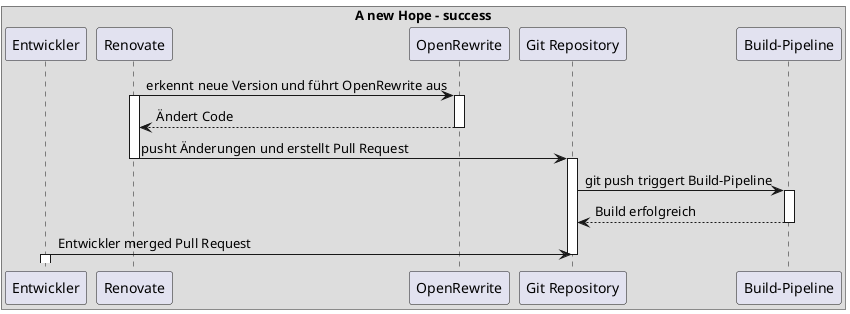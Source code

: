 @startuml
box A new Hope - success
participant Entwickler

participant Renovate

Renovate -> OpenRewrite : erkennt neue Version und führt OpenRewrite aus
activate Renovate
activate OpenRewrite

OpenRewrite --> Renovate : Ändert Code
deactivate OpenRewrite

Renovate -> "Git Repository" : pusht Änderungen und erstellt Pull Request
deactivate Renovate
activate "Git Repository"

"Git Repository" -> "Build-Pipeline" : git push triggert Build-Pipeline
activate "Build-Pipeline"
"Build-Pipeline" --> "Git Repository" : Build erfolgreich
deactivate "Build-Pipeline"

Entwickler -> "Git Repository" : Entwickler merged Pull Request
deactivate "Git Repository"
activate Entwickler
deactivate Entwickler
end box
@enduml